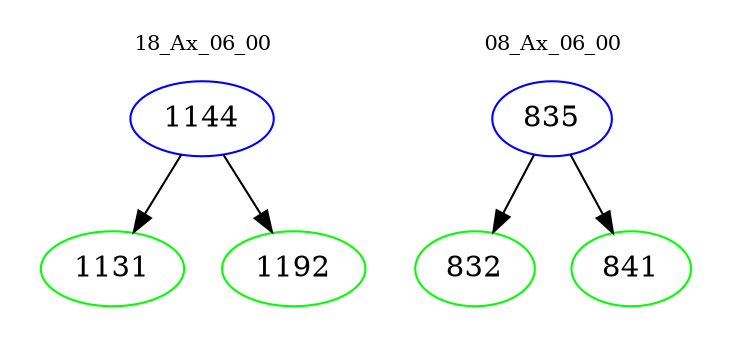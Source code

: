 digraph{
subgraph cluster_0 {
color = white
label = "18_Ax_06_00";
fontsize=10;
T0_1144 [label="1144", color="blue"]
T0_1144 -> T0_1131 [color="black"]
T0_1131 [label="1131", color="green"]
T0_1144 -> T0_1192 [color="black"]
T0_1192 [label="1192", color="green"]
}
subgraph cluster_1 {
color = white
label = "08_Ax_06_00";
fontsize=10;
T1_835 [label="835", color="blue"]
T1_835 -> T1_832 [color="black"]
T1_832 [label="832", color="green"]
T1_835 -> T1_841 [color="black"]
T1_841 [label="841", color="green"]
}
}
